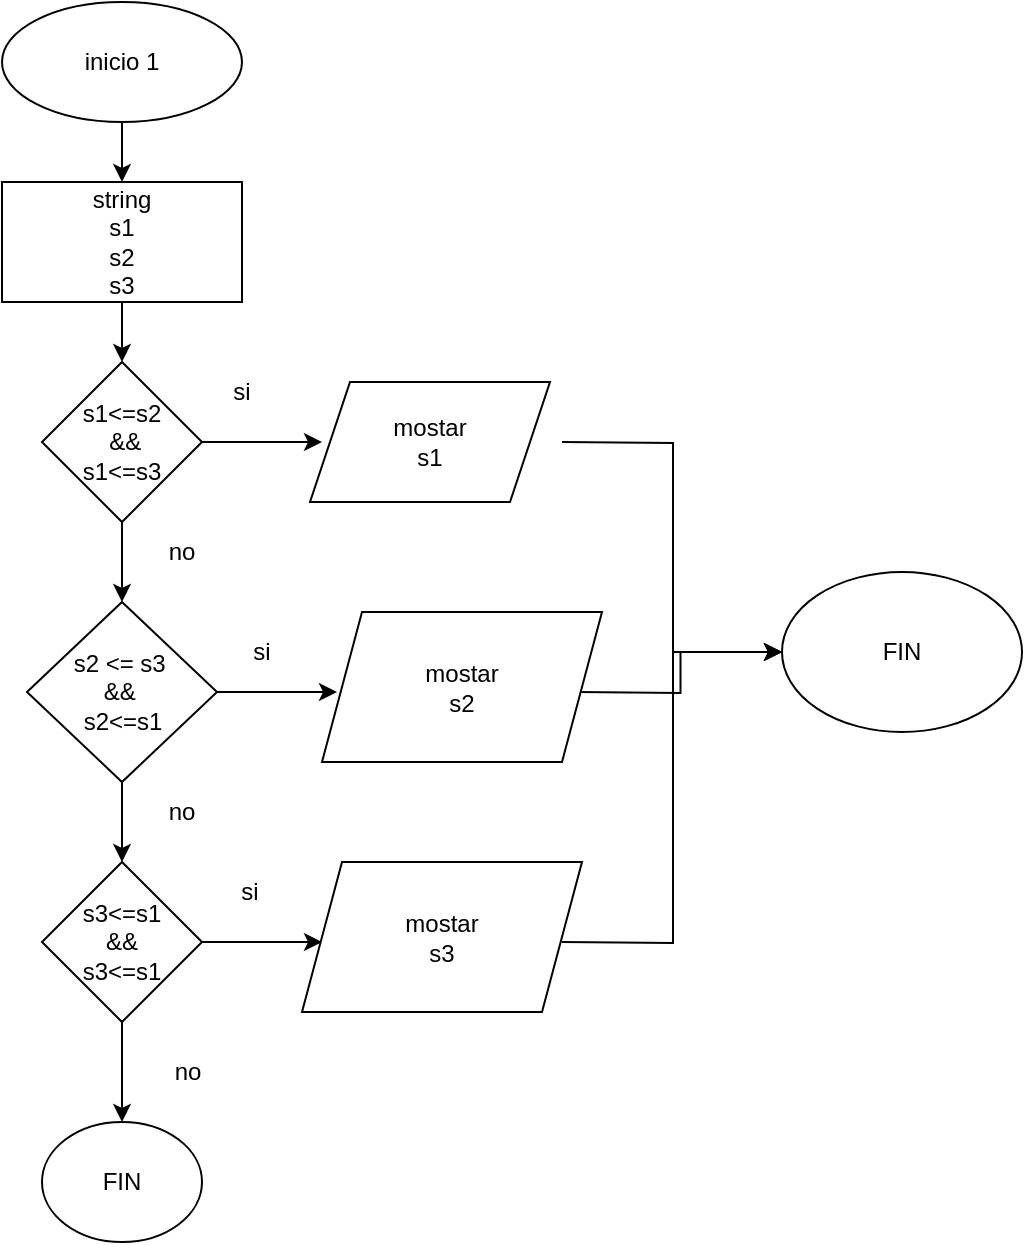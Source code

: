 <mxfile version="24.4.0" type="github">
  <diagram name="Página-1" id="Pgjr_FYbiRZ4AH31grgk">
    <mxGraphModel dx="949" dy="1107" grid="1" gridSize="10" guides="1" tooltips="1" connect="1" arrows="1" fold="1" page="1" pageScale="1" pageWidth="827" pageHeight="1169" math="0" shadow="0">
      <root>
        <mxCell id="0" />
        <mxCell id="1" parent="0" />
        <mxCell id="l1A9ekfYZtHRkDHy_yhS-1" value="" style="edgeStyle=orthogonalEdgeStyle;rounded=0;orthogonalLoop=1;jettySize=auto;html=1;" parent="1" source="l1A9ekfYZtHRkDHy_yhS-2" target="l1A9ekfYZtHRkDHy_yhS-4" edge="1">
          <mxGeometry relative="1" as="geometry" />
        </mxCell>
        <mxCell id="l1A9ekfYZtHRkDHy_yhS-2" value="inicio 1" style="ellipse;whiteSpace=wrap;html=1;" parent="1" vertex="1">
          <mxGeometry x="290" y="50" width="120" height="60" as="geometry" />
        </mxCell>
        <mxCell id="l1A9ekfYZtHRkDHy_yhS-3" value="" style="edgeStyle=orthogonalEdgeStyle;rounded=0;orthogonalLoop=1;jettySize=auto;html=1;" parent="1" source="l1A9ekfYZtHRkDHy_yhS-4" target="l1A9ekfYZtHRkDHy_yhS-7" edge="1">
          <mxGeometry relative="1" as="geometry" />
        </mxCell>
        <mxCell id="l1A9ekfYZtHRkDHy_yhS-4" value="string&lt;div&gt;s1&lt;/div&gt;&lt;div&gt;s2&lt;/div&gt;&lt;div&gt;s3&lt;/div&gt;" style="whiteSpace=wrap;html=1;" parent="1" vertex="1">
          <mxGeometry x="290" y="140" width="120" height="60" as="geometry" />
        </mxCell>
        <mxCell id="l1A9ekfYZtHRkDHy_yhS-5" value="" style="edgeStyle=orthogonalEdgeStyle;rounded=0;orthogonalLoop=1;jettySize=auto;html=1;" parent="1" source="l1A9ekfYZtHRkDHy_yhS-7" edge="1">
          <mxGeometry relative="1" as="geometry">
            <mxPoint x="450" y="270" as="targetPoint" />
          </mxGeometry>
        </mxCell>
        <mxCell id="l1A9ekfYZtHRkDHy_yhS-6" value="" style="edgeStyle=orthogonalEdgeStyle;rounded=0;orthogonalLoop=1;jettySize=auto;html=1;" parent="1" source="l1A9ekfYZtHRkDHy_yhS-7" target="l1A9ekfYZtHRkDHy_yhS-11" edge="1">
          <mxGeometry relative="1" as="geometry" />
        </mxCell>
        <mxCell id="l1A9ekfYZtHRkDHy_yhS-7" value="s1&amp;lt;=s2&lt;div&gt;&amp;nbsp;&amp;amp;&amp;amp;&lt;div&gt;s1&amp;lt;=s3&lt;/div&gt;&lt;/div&gt;" style="rhombus;whiteSpace=wrap;html=1;" parent="1" vertex="1">
          <mxGeometry x="310" y="230" width="80" height="80" as="geometry" />
        </mxCell>
        <mxCell id="l1A9ekfYZtHRkDHy_yhS-8" style="edgeStyle=orthogonalEdgeStyle;rounded=0;orthogonalLoop=1;jettySize=auto;html=1;entryX=0;entryY=0.5;entryDx=0;entryDy=0;" parent="1" target="l1A9ekfYZtHRkDHy_yhS-22" edge="1">
          <mxGeometry relative="1" as="geometry">
            <mxPoint x="570" y="270.034" as="sourcePoint" />
          </mxGeometry>
        </mxCell>
        <mxCell id="l1A9ekfYZtHRkDHy_yhS-9" value="si" style="text;html=1;align=center;verticalAlign=middle;whiteSpace=wrap;rounded=0;" parent="1" vertex="1">
          <mxGeometry x="380" y="230" width="60" height="30" as="geometry" />
        </mxCell>
        <mxCell id="l1A9ekfYZtHRkDHy_yhS-10" value="" style="edgeStyle=orthogonalEdgeStyle;rounded=0;orthogonalLoop=1;jettySize=auto;html=1;" parent="1" source="l1A9ekfYZtHRkDHy_yhS-11" target="l1A9ekfYZtHRkDHy_yhS-17" edge="1">
          <mxGeometry relative="1" as="geometry" />
        </mxCell>
        <mxCell id="l1A9ekfYZtHRkDHy_yhS-11" value="s2 &amp;lt;= s3&amp;nbsp;&lt;div&gt;&amp;amp;&amp;amp;&amp;nbsp;&lt;/div&gt;&lt;div&gt;s2&amp;lt;=s1&lt;/div&gt;" style="rhombus;whiteSpace=wrap;html=1;" parent="1" vertex="1">
          <mxGeometry x="302.5" y="350" width="95" height="90" as="geometry" />
        </mxCell>
        <mxCell id="l1A9ekfYZtHRkDHy_yhS-12" value="no" style="text;html=1;align=center;verticalAlign=middle;whiteSpace=wrap;rounded=0;" parent="1" vertex="1">
          <mxGeometry x="350" y="310" width="60" height="30" as="geometry" />
        </mxCell>
        <mxCell id="l1A9ekfYZtHRkDHy_yhS-13" value="" style="edgeStyle=orthogonalEdgeStyle;rounded=0;orthogonalLoop=1;jettySize=auto;html=1;" parent="1" edge="1">
          <mxGeometry relative="1" as="geometry">
            <mxPoint x="397.5" y="395" as="sourcePoint" />
            <mxPoint x="457.5" y="395.0" as="targetPoint" />
          </mxGeometry>
        </mxCell>
        <mxCell id="l1A9ekfYZtHRkDHy_yhS-14" style="edgeStyle=orthogonalEdgeStyle;rounded=0;orthogonalLoop=1;jettySize=auto;html=1;entryX=0;entryY=0.5;entryDx=0;entryDy=0;" parent="1" target="l1A9ekfYZtHRkDHy_yhS-22" edge="1">
          <mxGeometry relative="1" as="geometry">
            <mxPoint x="577.5" y="395.0" as="sourcePoint" />
          </mxGeometry>
        </mxCell>
        <mxCell id="l1A9ekfYZtHRkDHy_yhS-15" value="si" style="text;html=1;align=center;verticalAlign=middle;whiteSpace=wrap;rounded=0;" parent="1" vertex="1">
          <mxGeometry x="390" y="360" width="60" height="30" as="geometry" />
        </mxCell>
        <mxCell id="l1A9ekfYZtHRkDHy_yhS-16" value="" style="edgeStyle=orthogonalEdgeStyle;rounded=0;orthogonalLoop=1;jettySize=auto;html=1;" parent="1" source="l1A9ekfYZtHRkDHy_yhS-17" target="l1A9ekfYZtHRkDHy_yhS-23" edge="1">
          <mxGeometry relative="1" as="geometry" />
        </mxCell>
        <mxCell id="l1A9ekfYZtHRkDHy_yhS-17" value="s3&amp;lt;=s1&lt;div&gt;&amp;nbsp;&amp;amp;&amp;amp;&amp;nbsp;&lt;/div&gt;&lt;div&gt;s3&amp;lt;=s1&lt;/div&gt;" style="rhombus;whiteSpace=wrap;html=1;" parent="1" vertex="1">
          <mxGeometry x="310" y="480" width="80" height="80" as="geometry" />
        </mxCell>
        <mxCell id="l1A9ekfYZtHRkDHy_yhS-18" value="no" style="text;html=1;align=center;verticalAlign=middle;whiteSpace=wrap;rounded=0;" parent="1" vertex="1">
          <mxGeometry x="350" y="440" width="60" height="30" as="geometry" />
        </mxCell>
        <mxCell id="l1A9ekfYZtHRkDHy_yhS-19" value="" style="edgeStyle=orthogonalEdgeStyle;rounded=0;orthogonalLoop=1;jettySize=auto;html=1;" parent="1" edge="1">
          <mxGeometry relative="1" as="geometry">
            <mxPoint x="390" y="520" as="sourcePoint" />
            <mxPoint x="450" y="520" as="targetPoint" />
          </mxGeometry>
        </mxCell>
        <mxCell id="l1A9ekfYZtHRkDHy_yhS-20" style="edgeStyle=orthogonalEdgeStyle;rounded=0;orthogonalLoop=1;jettySize=auto;html=1;entryX=0;entryY=0.5;entryDx=0;entryDy=0;" parent="1" target="l1A9ekfYZtHRkDHy_yhS-22" edge="1">
          <mxGeometry relative="1" as="geometry">
            <mxPoint x="570" y="520" as="sourcePoint" />
          </mxGeometry>
        </mxCell>
        <mxCell id="l1A9ekfYZtHRkDHy_yhS-21" value="si" style="text;html=1;align=center;verticalAlign=middle;whiteSpace=wrap;rounded=0;" parent="1" vertex="1">
          <mxGeometry x="384" y="480" width="60" height="30" as="geometry" />
        </mxCell>
        <mxCell id="l1A9ekfYZtHRkDHy_yhS-22" value="FIN" style="ellipse;whiteSpace=wrap;html=1;" parent="1" vertex="1">
          <mxGeometry x="680" y="335" width="120" height="80" as="geometry" />
        </mxCell>
        <mxCell id="l1A9ekfYZtHRkDHy_yhS-23" value="FIN" style="ellipse;whiteSpace=wrap;html=1;" parent="1" vertex="1">
          <mxGeometry x="310" y="610" width="80" height="60" as="geometry" />
        </mxCell>
        <mxCell id="l1A9ekfYZtHRkDHy_yhS-24" value="no" style="text;html=1;align=center;verticalAlign=middle;whiteSpace=wrap;rounded=0;" parent="1" vertex="1">
          <mxGeometry x="353" y="570" width="60" height="30" as="geometry" />
        </mxCell>
        <mxCell id="l1A9ekfYZtHRkDHy_yhS-25" value="&lt;div&gt;mostar&lt;/div&gt;s1" style="shape=parallelogram;perimeter=parallelogramPerimeter;whiteSpace=wrap;html=1;fixedSize=1;" parent="1" vertex="1">
          <mxGeometry x="444" y="240" width="120" height="60" as="geometry" />
        </mxCell>
        <mxCell id="l1A9ekfYZtHRkDHy_yhS-26" value="&lt;div&gt;mostar&lt;/div&gt;s2" style="shape=parallelogram;perimeter=parallelogramPerimeter;whiteSpace=wrap;html=1;fixedSize=1;" parent="1" vertex="1">
          <mxGeometry x="450" y="355" width="140" height="75" as="geometry" />
        </mxCell>
        <mxCell id="l1A9ekfYZtHRkDHy_yhS-27" value="&lt;div&gt;mostar&lt;/div&gt;s3" style="shape=parallelogram;perimeter=parallelogramPerimeter;whiteSpace=wrap;html=1;fixedSize=1;" parent="1" vertex="1">
          <mxGeometry x="440" y="480" width="140" height="75" as="geometry" />
        </mxCell>
      </root>
    </mxGraphModel>
  </diagram>
</mxfile>
